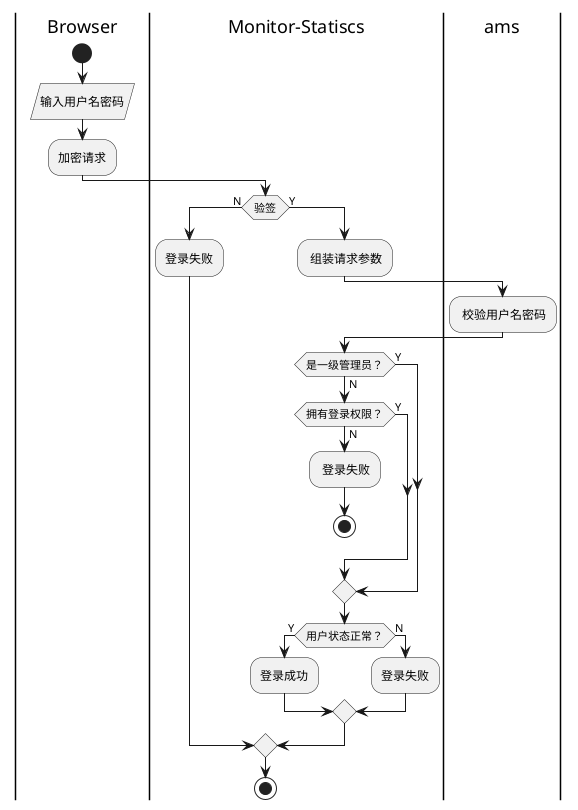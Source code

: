 
@startuml
|Browser|
start
:输入用户名密码/
:加密请求;
|Monitor-Statiscs|
if (验签) then (N)
    :登录失败;
else (Y)
    |Monitor-Statiscs|
    : 组装请求参数;
    |ams|
    : 校验用户名密码;
    |Monitor-Statiscs|
    if (是一级管理员？) then (Y)
    else (N)
        if (拥有登录权限？) then (Y)
        else (N)
            : 登录失败;
            stop
        endif
    endif
    if (用户状态正常？) then (Y)
        :登录成功;
    else (N)
        :登录失败;
    endif
endif
stop;

'输入：用户名、密码
'输出：登录成功/失败。
'描述：监控平台用户登录。正常状态的ams一级管理员或在监控平台内加过权限的ams用户可以访问监控平台。
@enduml